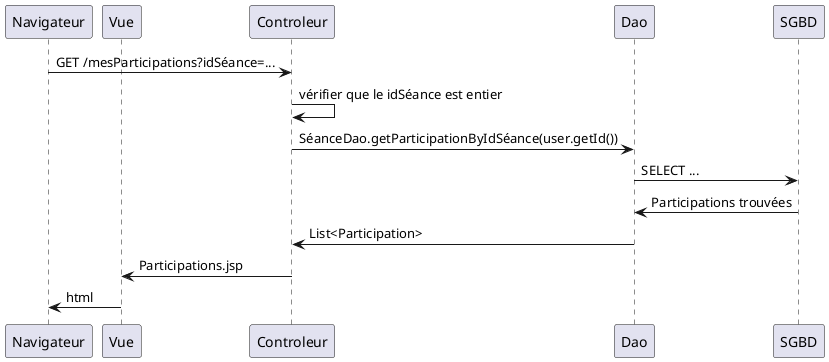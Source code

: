 @startuml
' par défaut, les couches sont disposées dans l'ordre d'apparition
' nous utilison participant pour préciser qu'après Navigateur il y a Vue et non Controleur
participant Navigateur
participant Vue

Navigateur -> Controleur: GET /mesParticipations?idSéance=...
Controleur -> Controleur: vérifier que le idSéance est entier
Controleur -> Dao: SéanceDao.getParticipationByIdSéance(user.getId())
Dao -> SGBD: SELECT ...
SGBD -> Dao: Participations trouvées
Dao -> Controleur: List<Participation>
Controleur -> Vue: Participations.jsp
Vue -> Navigateur: html
@enduml

/' (commentaire sur plusieurs lignes, comme en Java, avec ' qui remplace *)
1ere étape
Créer le contrôleur et une vue minimale, et tester
Pour cela, créer une servlet MesCanauxServlet dans fr.siomassy2021.controller, avec
le chemin (utl) /mescanaux.
=> commit

2e étape
Mettre des canaux en dur dans le contrôleur,
et les afficher dans la JSP.
=> commit

3e étape
Appel de la Dao, qui construit la liste en dur
Le memberId est aussi mis en dur à 1
=> commit
'/